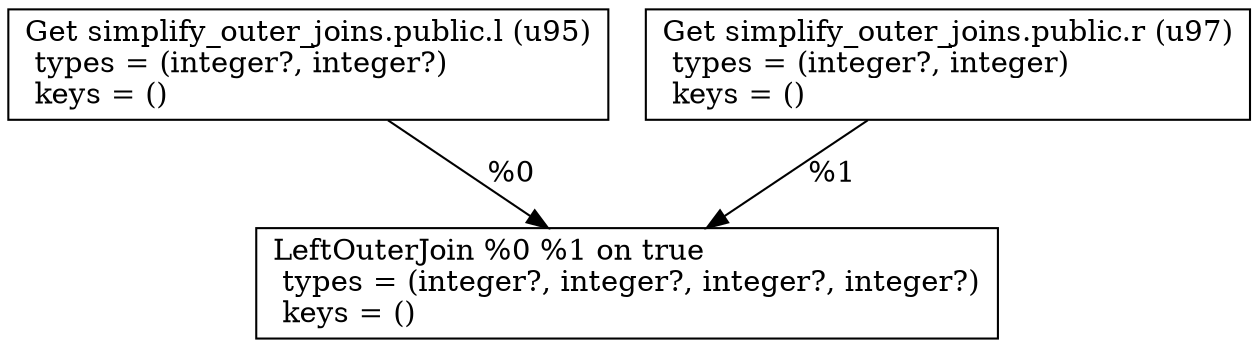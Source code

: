 digraph G {
    node0 [shape = record, label=" Get simplify_outer_joins.public.l (u95)\l  types = (integer?, integer?)\l  keys = ()\l"]
    node1 [shape = record, label=" Get simplify_outer_joins.public.r (u97)\l  types = (integer?, integer)\l  keys = ()\l"]
    node2 [shape = record, label=" LeftOuterJoin %0 %1 on true\l  types = (integer?, integer?, integer?, integer?)\l  keys = ()\l"]
    node0 -> node2 [label = "%0\l"]
    node1 -> node2 [label = "%1\l"]
}
